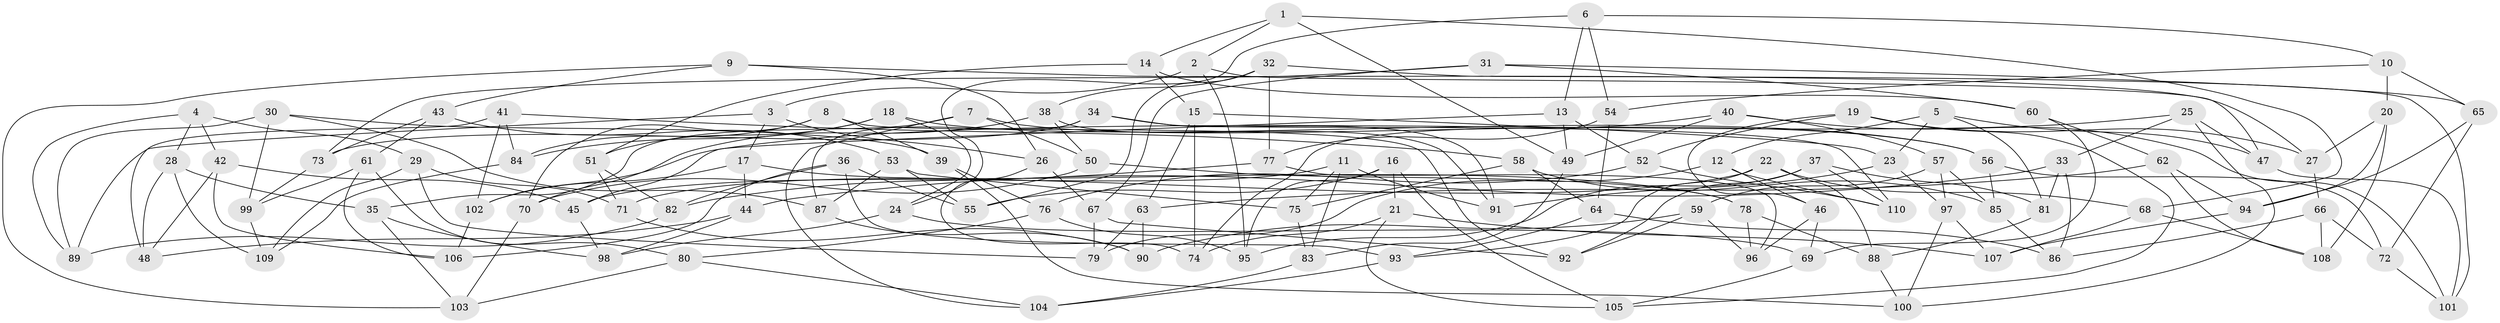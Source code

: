 // Generated by graph-tools (version 1.1) at 2025/57/03/09/25 04:57:04]
// undirected, 110 vertices, 220 edges
graph export_dot {
graph [start="1"]
  node [color=gray90,style=filled];
  1;
  2;
  3;
  4;
  5;
  6;
  7;
  8;
  9;
  10;
  11;
  12;
  13;
  14;
  15;
  16;
  17;
  18;
  19;
  20;
  21;
  22;
  23;
  24;
  25;
  26;
  27;
  28;
  29;
  30;
  31;
  32;
  33;
  34;
  35;
  36;
  37;
  38;
  39;
  40;
  41;
  42;
  43;
  44;
  45;
  46;
  47;
  48;
  49;
  50;
  51;
  52;
  53;
  54;
  55;
  56;
  57;
  58;
  59;
  60;
  61;
  62;
  63;
  64;
  65;
  66;
  67;
  68;
  69;
  70;
  71;
  72;
  73;
  74;
  75;
  76;
  77;
  78;
  79;
  80;
  81;
  82;
  83;
  84;
  85;
  86;
  87;
  88;
  89;
  90;
  91;
  92;
  93;
  94;
  95;
  96;
  97;
  98;
  99;
  100;
  101;
  102;
  103;
  104;
  105;
  106;
  107;
  108;
  109;
  110;
  1 -- 68;
  1 -- 14;
  1 -- 2;
  1 -- 49;
  2 -- 3;
  2 -- 47;
  2 -- 95;
  3 -- 17;
  3 -- 26;
  3 -- 89;
  4 -- 42;
  4 -- 89;
  4 -- 28;
  4 -- 29;
  5 -- 81;
  5 -- 47;
  5 -- 12;
  5 -- 23;
  6 -- 24;
  6 -- 10;
  6 -- 54;
  6 -- 13;
  7 -- 35;
  7 -- 50;
  7 -- 56;
  7 -- 104;
  8 -- 84;
  8 -- 70;
  8 -- 39;
  8 -- 92;
  9 -- 26;
  9 -- 43;
  9 -- 27;
  9 -- 103;
  10 -- 20;
  10 -- 54;
  10 -- 65;
  11 -- 83;
  11 -- 45;
  11 -- 75;
  11 -- 91;
  12 -- 46;
  12 -- 79;
  12 -- 110;
  13 -- 52;
  13 -- 45;
  13 -- 49;
  14 -- 60;
  14 -- 15;
  14 -- 51;
  15 -- 74;
  15 -- 23;
  15 -- 63;
  16 -- 55;
  16 -- 21;
  16 -- 95;
  16 -- 105;
  17 -- 78;
  17 -- 102;
  17 -- 44;
  18 -- 24;
  18 -- 51;
  18 -- 84;
  18 -- 56;
  19 -- 105;
  19 -- 27;
  19 -- 46;
  19 -- 52;
  20 -- 94;
  20 -- 27;
  20 -- 108;
  21 -- 74;
  21 -- 107;
  21 -- 105;
  22 -- 68;
  22 -- 71;
  22 -- 93;
  22 -- 88;
  23 -- 91;
  23 -- 97;
  24 -- 98;
  24 -- 69;
  25 -- 33;
  25 -- 47;
  25 -- 102;
  25 -- 100;
  26 -- 74;
  26 -- 67;
  27 -- 66;
  28 -- 109;
  28 -- 48;
  28 -- 35;
  29 -- 79;
  29 -- 109;
  29 -- 71;
  30 -- 39;
  30 -- 99;
  30 -- 87;
  30 -- 89;
  31 -- 65;
  31 -- 73;
  31 -- 67;
  31 -- 60;
  32 -- 77;
  32 -- 38;
  32 -- 55;
  32 -- 101;
  33 -- 44;
  33 -- 86;
  33 -- 81;
  34 -- 73;
  34 -- 110;
  34 -- 91;
  34 -- 87;
  35 -- 98;
  35 -- 103;
  36 -- 82;
  36 -- 55;
  36 -- 106;
  36 -- 93;
  37 -- 92;
  37 -- 110;
  37 -- 95;
  37 -- 81;
  38 -- 50;
  38 -- 70;
  38 -- 91;
  39 -- 76;
  39 -- 100;
  40 -- 74;
  40 -- 49;
  40 -- 57;
  40 -- 101;
  41 -- 102;
  41 -- 84;
  41 -- 48;
  41 -- 58;
  42 -- 45;
  42 -- 106;
  42 -- 48;
  43 -- 73;
  43 -- 53;
  43 -- 61;
  44 -- 48;
  44 -- 98;
  45 -- 98;
  46 -- 69;
  46 -- 96;
  47 -- 101;
  49 -- 83;
  50 -- 78;
  50 -- 70;
  51 -- 71;
  51 -- 82;
  52 -- 76;
  52 -- 110;
  53 -- 55;
  53 -- 75;
  53 -- 87;
  54 -- 64;
  54 -- 77;
  56 -- 85;
  56 -- 72;
  57 -- 97;
  57 -- 85;
  57 -- 59;
  58 -- 75;
  58 -- 64;
  58 -- 85;
  59 -- 96;
  59 -- 92;
  59 -- 90;
  60 -- 69;
  60 -- 62;
  61 -- 80;
  61 -- 99;
  61 -- 106;
  62 -- 108;
  62 -- 94;
  62 -- 63;
  63 -- 90;
  63 -- 79;
  64 -- 93;
  64 -- 86;
  65 -- 94;
  65 -- 72;
  66 -- 72;
  66 -- 86;
  66 -- 108;
  67 -- 92;
  67 -- 79;
  68 -- 107;
  68 -- 108;
  69 -- 105;
  70 -- 103;
  71 -- 90;
  72 -- 101;
  73 -- 99;
  75 -- 83;
  76 -- 95;
  76 -- 80;
  77 -- 96;
  77 -- 82;
  78 -- 88;
  78 -- 96;
  80 -- 103;
  80 -- 104;
  81 -- 88;
  82 -- 89;
  83 -- 104;
  84 -- 109;
  85 -- 86;
  87 -- 90;
  88 -- 100;
  93 -- 104;
  94 -- 107;
  97 -- 107;
  97 -- 100;
  99 -- 109;
  102 -- 106;
}

